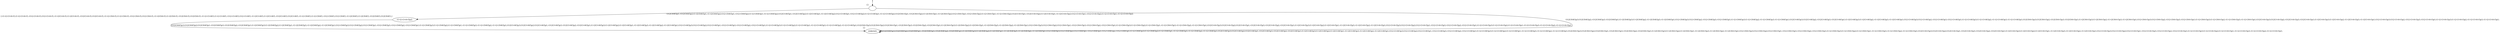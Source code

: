 digraph G {
  Initial [shape=point];
  Initial -> S0;
  S0 [label="", xlabel= "{}"];
  S0 -> S1 [label="t1t2t3t4t5p1;-t1t2t3t4t5p2;t1-t2t3t4t5p1;-t1-t2t3t4t5p2;t1t2-t3t4t5p1;-t1t2-t3t4t5p2;t1-t2-t3t4t5p1;-t1-t2-t3t4t5p2;t1t2t3-t4t5p1;-t1t2t3-t4t5p2;t1-t2t3-t4t5p1;-t1-t2t3-t4t5p2;t1t2-t3-t4t5p1;-t1t2-t3-t4t5p2;t1-t2-t3-t4t5p1;-t1-t2-t3-t4t5p2;t1t2t3t4-t5p1;-t1t2t3t4-t5p2;t1-t2t3t4-t5p1;-t1-t2t3t4-t5p2;t1t2-t3t4-t5p1;-t1t2-t3t4-t5p2;t1-t2-t3t4-t5p1;-t1-t2-t3t4-t5p2;t1t2t3-t4-t5p1;-t1t2t3-t4-t5p2;t1-t2t3-t4-t5p1;-t1-t2t3-t4-t5p2;t1t2-t3-t4-t5p1;-t1t2-t3-t4-t5p2;t1-t2-t3-t4-t5p1;-t1-t2-t3-t4-t5p2;"];
  S0 -> S2 [label="t1t2t3t4t5p3;t1t2t3t4t5p2;-t1t2t3t4t5p3;-t1t2t3t4t5p1;t1-t2t3t4t5p3;t1-t2t3t4t5p2;-t1-t2t3t4t5p3;-t1-t2t3t4t5p1;t1t2-t3t4t5p3;t1t2-t3t4t5p2;-t1t2-t3t4t5p3;-t1t2-t3t4t5p1;t1-t2-t3t4t5p3;t1-t2-t3t4t5p2;-t1-t2-t3t4t5p3;-t1-t2-t3t4t5p1;t1t2t3-t4t5p3;t1t2t3-t4t5p2;-t1t2t3-t4t5p3;-t1t2t3-t4t5p1;t1-t2t3-t4t5p3;t1-t2t3-t4t5p2;-t1-t2t3-t4t5p3;-t1-t2t3-t4t5p1;t1t2-t3-t4t5p3;t1t2-t3-t4t5p2;-t1t2-t3-t4t5p3;-t1t2-t3-t4t5p1;t1-t2-t3-t4t5p3;t1-t2-t3-t4t5p2;-t1-t2-t3-t4t5p3;-t1-t2-t3-t4t5p1;t1t2t3t4-t5p3;t1t2t3t4-t5p2;-t1t2t3t4-t5p3;-t1t2t3t4-t5p1;t1-t2t3t4-t5p3;t1-t2t3t4-t5p2;-t1-t2t3t4-t5p3;-t1-t2t3t4-t5p1;t1t2-t3t4-t5p3;t1t2-t3t4-t5p2;-t1t2-t3t4-t5p3;-t1t2-t3t4-t5p1;t1-t2-t3t4-t5p3;t1-t2-t3t4-t5p2;-t1-t2-t3t4-t5p3;-t1-t2-t3t4-t5p1;t1t2t3-t4-t5p3;t1t2t3-t4-t5p2;-t1t2t3-t4-t5p3;-t1t2t3-t4-t5p1;t1-t2t3-t4-t5p3;t1-t2t3-t4-t5p2;-t1-t2t3-t4-t5p3;-t1-t2t3-t4-t5p1;t1t2-t3-t4-t5p3;t1t2-t3-t4-t5p2;-t1t2-t3-t4-t5p3;-t1t2-t3-t4-t5p1;t1-t2-t3-t4-t5p3;t1-t2-t3-t4-t5p2;-t1-t2-t3-t4-t5p3;-t1-t2-t3-t4-t5p1;"];
  S1 [label="-t1-t2-t3-t4-t5p2;", xlabel= "{-t1-t2-t3-t4-t5,t1-t2-t3-t4-t5,-t1t2-t3-t4-t5,t1t2-t3-t4-t5,-t1-t2t3-t4-t5,t1-t2t3-t4-t5,-t1t2t3-t4-t5,t1t2t3-t4-t5,-t1-t2-t3t4-t5,t1-t2-t3t4-t5,-t1t2-t3t4-t5,t1t2-t3t4-t5,-t1-t2t3t4-t5,t1-t2t3t4-t5,-t1t2t3t4-t5,t1t2t3t4-t5,-t1-t2-t3-t4t5,t1-t2-t3-t4t5,-t1t2-t3-t4t5,t1t2-t3-t4t5,-t1-t2t3-t4t5,t1-t2t3-t4t5,-t1t2t3-t4t5,t1t2t3-t4t5,-t1-t2-t3t4t5,t1-t2-t3t4t5,-t1t2-t3t4t5,t1t2-t3t4t5,-t1-t2t3t4t5,t1-t2t3t4t5,-t1t2t3t4t5,t1t2t3t4t5,}"];
  S1 -> S2 [label="t1t2t3t4t5p3;t1t2t3t4t5p2;t1t2t3t4t5p1;-t1t2t3t4t5p3;-t1t2t3t4t5p2;-t1t2t3t4t5p1;t1-t2t3t4t5p3;t1-t2t3t4t5p2;t1-t2t3t4t5p1;-t1-t2t3t4t5p3;-t1-t2t3t4t5p2;-t1-t2t3t4t5p1;t1t2-t3t4t5p3;t1t2-t3t4t5p2;t1t2-t3t4t5p1;-t1t2-t3t4t5p3;-t1t2-t3t4t5p2;-t1t2-t3t4t5p1;t1-t2-t3t4t5p3;t1-t2-t3t4t5p2;t1-t2-t3t4t5p1;-t1-t2-t3t4t5p3;-t1-t2-t3t4t5p2;-t1-t2-t3t4t5p1;t1t2t3-t4t5p3;t1t2t3-t4t5p2;t1t2t3-t4t5p1;-t1t2t3-t4t5p3;-t1t2t3-t4t5p2;-t1t2t3-t4t5p1;t1-t2t3-t4t5p3;t1-t2t3-t4t5p2;t1-t2t3-t4t5p1;-t1-t2t3-t4t5p3;-t1-t2t3-t4t5p2;-t1-t2t3-t4t5p1;t1t2-t3-t4t5p3;t1t2-t3-t4t5p2;t1t2-t3-t4t5p1;-t1t2-t3-t4t5p3;-t1t2-t3-t4t5p2;-t1t2-t3-t4t5p1;t1-t2-t3-t4t5p3;t1-t2-t3-t4t5p2;t1-t2-t3-t4t5p1;-t1-t2-t3-t4t5p3;-t1-t2-t3-t4t5p2;-t1-t2-t3-t4t5p1;t1t2t3t4-t5p3;t1t2t3t4-t5p2;t1t2t3t4-t5p1;-t1t2t3t4-t5p3;-t1t2t3t4-t5p2;-t1t2t3t4-t5p1;t1-t2t3t4-t5p3;t1-t2t3t4-t5p2;t1-t2t3t4-t5p1;-t1-t2t3t4-t5p3;-t1-t2t3t4-t5p2;-t1-t2t3t4-t5p1;t1t2-t3t4-t5p3;t1t2-t3t4-t5p2;t1t2-t3t4-t5p1;-t1t2-t3t4-t5p3;-t1t2-t3t4-t5p2;-t1t2-t3t4-t5p1;t1-t2-t3t4-t5p3;t1-t2-t3t4-t5p2;t1-t2-t3t4-t5p1;-t1-t2-t3t4-t5p3;-t1-t2-t3t4-t5p2;-t1-t2-t3t4-t5p1;t1t2t3-t4-t5p3;t1t2t3-t4-t5p2;t1t2t3-t4-t5p1;-t1t2t3-t4-t5p3;-t1t2t3-t4-t5p2;-t1t2t3-t4-t5p1;t1-t2t3-t4-t5p3;t1-t2t3-t4-t5p2;t1-t2t3-t4-t5p1;-t1-t2t3-t4-t5p3;-t1-t2t3-t4-t5p2;-t1-t2t3-t4-t5p1;t1t2-t3-t4-t5p3;t1t2-t3-t4-t5p2;t1t2-t3-t4-t5p1;-t1t2-t3-t4-t5p3;-t1t2-t3-t4-t5p2;-t1t2-t3-t4-t5p1;t1-t2-t3-t4-t5p3;t1-t2-t3-t4-t5p2;t1-t2-t3-t4-t5p1;-t1-t2-t3-t4-t5p3;-t1-t2-t3-t4-t5p2;-t1-t2-t3-t4-t5p1;"];
  S2 [label="sinkstate", xlabel= "{}"];
  S2 -> S2 [label="t1t2t3t4t5p3;t1t2t3t4t5p2;t1t2t3t4t5p1;-t1t2t3t4t5p3;-t1t2t3t4t5p2;-t1t2t3t4t5p1;t1-t2t3t4t5p3;t1-t2t3t4t5p2;t1-t2t3t4t5p1;-t1-t2t3t4t5p3;-t1-t2t3t4t5p2;-t1-t2t3t4t5p1;t1t2-t3t4t5p3;t1t2-t3t4t5p2;t1t2-t3t4t5p1;-t1t2-t3t4t5p3;-t1t2-t3t4t5p2;-t1t2-t3t4t5p1;t1-t2-t3t4t5p3;t1-t2-t3t4t5p2;t1-t2-t3t4t5p1;-t1-t2-t3t4t5p3;-t1-t2-t3t4t5p2;-t1-t2-t3t4t5p1;t1t2t3-t4t5p3;t1t2t3-t4t5p2;t1t2t3-t4t5p1;-t1t2t3-t4t5p3;-t1t2t3-t4t5p2;-t1t2t3-t4t5p1;t1-t2t3-t4t5p3;t1-t2t3-t4t5p2;t1-t2t3-t4t5p1;-t1-t2t3-t4t5p3;-t1-t2t3-t4t5p2;-t1-t2t3-t4t5p1;t1t2-t3-t4t5p3;t1t2-t3-t4t5p2;t1t2-t3-t4t5p1;-t1t2-t3-t4t5p3;-t1t2-t3-t4t5p2;-t1t2-t3-t4t5p1;t1-t2-t3-t4t5p3;t1-t2-t3-t4t5p2;t1-t2-t3-t4t5p1;-t1-t2-t3-t4t5p3;-t1-t2-t3-t4t5p2;-t1-t2-t3-t4t5p1;t1t2t3t4-t5p3;t1t2t3t4-t5p2;t1t2t3t4-t5p1;-t1t2t3t4-t5p3;-t1t2t3t4-t5p2;-t1t2t3t4-t5p1;t1-t2t3t4-t5p3;t1-t2t3t4-t5p2;t1-t2t3t4-t5p1;-t1-t2t3t4-t5p3;-t1-t2t3t4-t5p2;-t1-t2t3t4-t5p1;t1t2-t3t4-t5p3;t1t2-t3t4-t5p2;t1t2-t3t4-t5p1;-t1t2-t3t4-t5p3;-t1t2-t3t4-t5p2;-t1t2-t3t4-t5p1;t1-t2-t3t4-t5p3;t1-t2-t3t4-t5p2;t1-t2-t3t4-t5p1;-t1-t2-t3t4-t5p3;-t1-t2-t3t4-t5p2;-t1-t2-t3t4-t5p1;t1t2t3-t4-t5p3;t1t2t3-t4-t5p2;t1t2t3-t4-t5p1;-t1t2t3-t4-t5p3;-t1t2t3-t4-t5p2;-t1t2t3-t4-t5p1;t1-t2t3-t4-t5p3;t1-t2t3-t4-t5p2;t1-t2t3-t4-t5p1;-t1-t2t3-t4-t5p3;-t1-t2t3-t4-t5p2;-t1-t2t3-t4-t5p1;t1t2-t3-t4-t5p3;t1t2-t3-t4-t5p2;t1t2-t3-t4-t5p1;-t1t2-t3-t4-t5p3;-t1t2-t3-t4-t5p2;-t1t2-t3-t4-t5p1;t1-t2-t3-t4-t5p3;t1-t2-t3-t4-t5p2;t1-t2-t3-t4-t5p1;-t1-t2-t3-t4-t5p3;-t1-t2-t3-t4-t5p2;-t1-t2-t3-t4-t5p1;"];
}